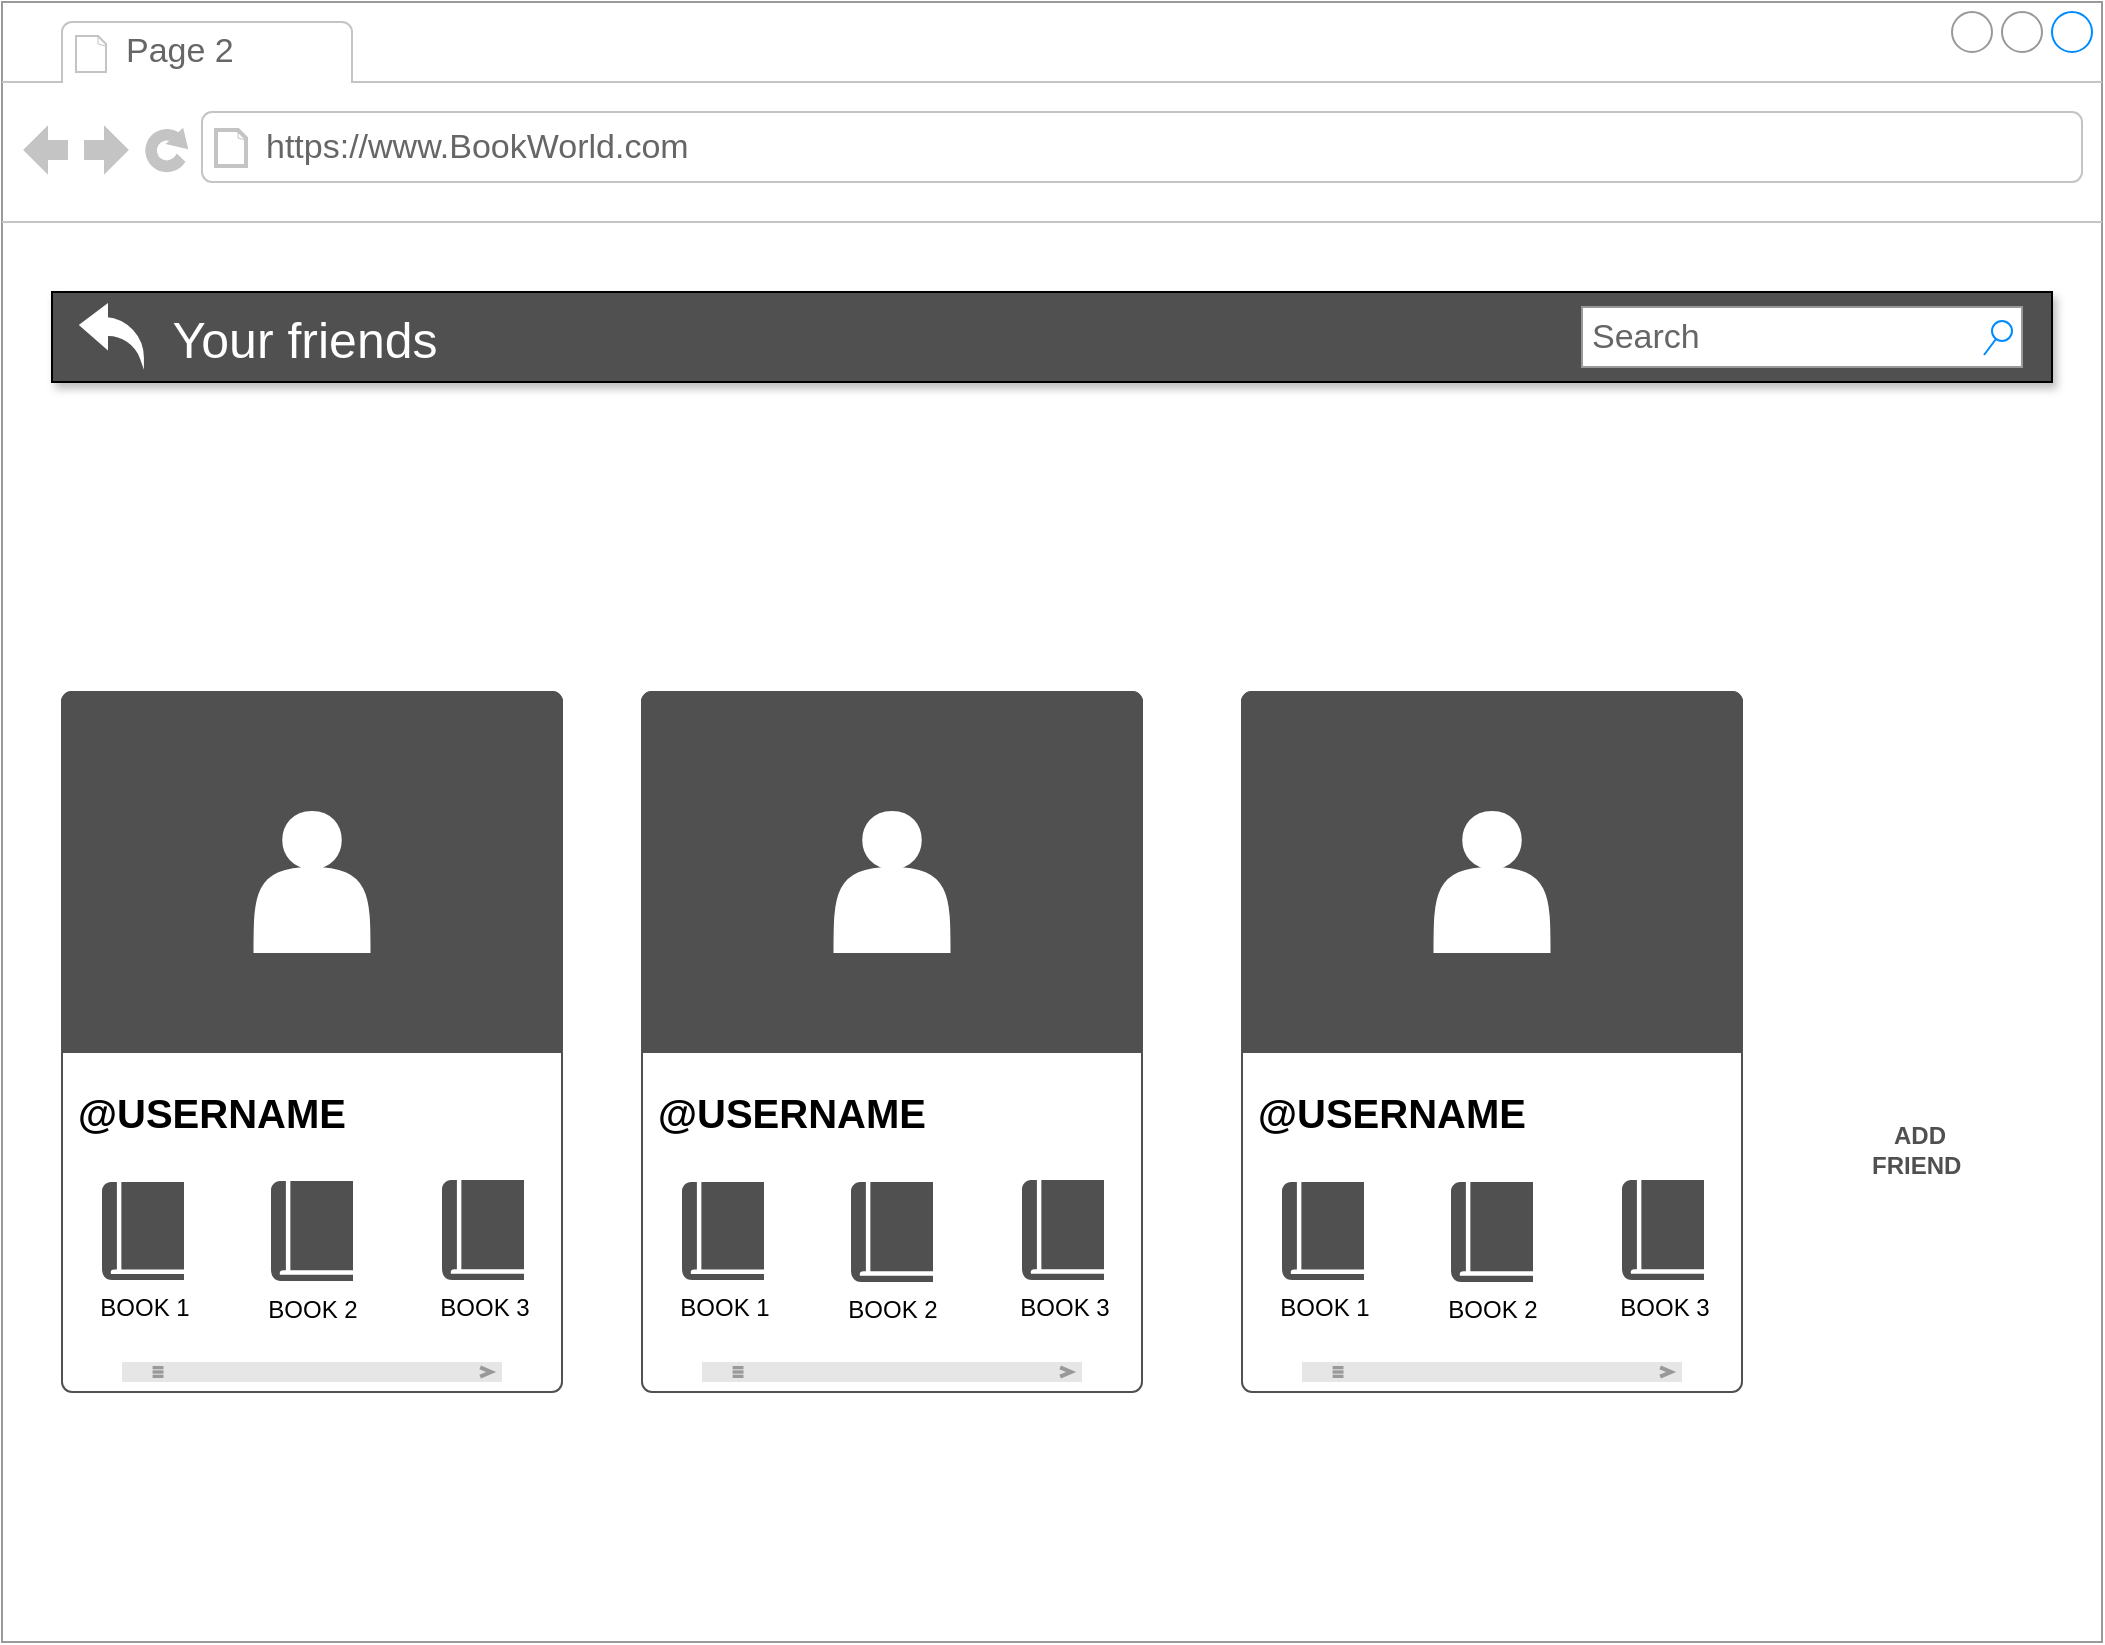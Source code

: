 <mxfile version="20.4.0" type="device"><diagram name="Page-1" id="2cc2dc42-3aac-f2a9-1cec-7a8b7cbee084"><mxGraphModel dx="1295" dy="1027" grid="1" gridSize="10" guides="1" tooltips="1" connect="1" arrows="1" fold="1" page="1" pageScale="1" pageWidth="1100" pageHeight="850" background="none" math="0" shadow="0"><root><mxCell id="0"/><mxCell id="1" parent="0"/><mxCell id="7026571954dc6520-1" value="" style="strokeWidth=1;shadow=0;dashed=0;align=center;html=1;shape=mxgraph.mockup.containers.browserWindow;rSize=0;strokeColor=#999999;mainText=,;recursiveResize=0;rounded=0;labelBackgroundColor=none;fontFamily=Verdana;fontSize=12" parent="1" vertex="1"><mxGeometry x="50" y="20" width="1050" height="820" as="geometry"/></mxCell><mxCell id="7026571954dc6520-2" value="Page 2" style="strokeWidth=1;shadow=0;dashed=0;align=center;html=1;shape=mxgraph.mockup.containers.anchor;fontSize=17;fontColor=#666666;align=left;" parent="7026571954dc6520-1" vertex="1"><mxGeometry x="60" y="12" width="110" height="26" as="geometry"/></mxCell><mxCell id="7026571954dc6520-3" value="https://www.BookWorld.com" style="strokeWidth=1;shadow=0;dashed=0;align=center;html=1;shape=mxgraph.mockup.containers.anchor;rSize=0;fontSize=17;fontColor=#666666;align=left;" parent="7026571954dc6520-1" vertex="1"><mxGeometry x="130" y="60" width="250" height="26" as="geometry"/></mxCell><mxCell id="U3Ar3PHVnToIejEtaRyR-1" value="" style="rounded=0;whiteSpace=wrap;html=1;shadow=1;fontSize=15;fontColor=#FFFFFF;fillColor=#505050;" vertex="1" parent="7026571954dc6520-1"><mxGeometry x="25" y="145" width="1000" height="45" as="geometry"/></mxCell><mxCell id="7026571954dc6520-14" value="Search" style="strokeWidth=1;shadow=0;dashed=0;align=center;html=1;shape=mxgraph.mockup.forms.searchBox;strokeColor=#999999;mainText=;strokeColor2=#008cff;fontColor=#666666;fontSize=17;align=left;spacingLeft=3;rounded=0;labelBackgroundColor=none;" parent="7026571954dc6520-1" vertex="1"><mxGeometry x="790" y="152.5" width="220" height="30" as="geometry"/></mxCell><mxCell id="U3Ar3PHVnToIejEtaRyR-2" value="&lt;font style=&quot;font-size: 25px;&quot;&gt;Your friends&amp;nbsp;&lt;/font&gt;" style="text;html=1;strokeColor=none;fillColor=none;align=center;verticalAlign=middle;whiteSpace=wrap;rounded=0;shadow=1;fontSize=25;fontColor=#FFFFFF;" vertex="1" parent="7026571954dc6520-1"><mxGeometry x="70" y="152.5" width="170" height="30" as="geometry"/></mxCell><mxCell id="U3Ar3PHVnToIejEtaRyR-3" value="" style="html=1;verticalLabelPosition=bottom;align=center;labelBackgroundColor=#ffffff;verticalAlign=top;strokeWidth=2;strokeColor=#FFFFFF;shadow=0;dashed=0;shape=mxgraph.ios7.icons.back;" vertex="1" parent="7026571954dc6520-1"><mxGeometry x="40" y="152.5" width="30" height="25.5" as="geometry"/></mxCell><mxCell id="U3Ar3PHVnToIejEtaRyR-4" value="&lt;span style=&quot;font-size: 20px;&quot;&gt;&lt;b&gt;&lt;br&gt;&lt;/b&gt;&lt;/span&gt;" style="html=1;shadow=0;dashed=0;shape=mxgraph.bootstrap.rrect;rSize=5;strokeColor=#505050;html=1;whiteSpace=wrap;fillColor=#ffffff;fontColor=#000000;verticalAlign=bottom;align=left;spacing=20;spacingBottom=50;fontSize=14;" vertex="1" parent="7026571954dc6520-1"><mxGeometry x="30" y="345" width="250" height="350" as="geometry"/></mxCell><mxCell id="U3Ar3PHVnToIejEtaRyR-5" value="" style="html=1;shadow=0;dashed=0;shape=mxgraph.bootstrap.topButton;rSize=5;perimeter=none;whiteSpace=wrap;fillColor=#505050;strokeColor=#505050;fontColor=#DEE2E6;resizeWidth=1;fontSize=18;" vertex="1" parent="U3Ar3PHVnToIejEtaRyR-4"><mxGeometry width="250" height="180" relative="1" as="geometry"/></mxCell><mxCell id="U3Ar3PHVnToIejEtaRyR-17" value="" style="shape=actor;whiteSpace=wrap;html=1;strokeColor=#FFFFFF;fillColor=#FFFFFF;gradientColor=none;" vertex="1" parent="U3Ar3PHVnToIejEtaRyR-4"><mxGeometry x="96.25" y="60" width="57.5" height="70" as="geometry"/></mxCell><mxCell id="U3Ar3PHVnToIejEtaRyR-18" value="&lt;b style=&quot;font-size: 20px; text-align: left;&quot;&gt;@USERNAME&lt;/b&gt;" style="text;html=1;strokeColor=none;fillColor=none;align=center;verticalAlign=middle;whiteSpace=wrap;rounded=0;" vertex="1" parent="U3Ar3PHVnToIejEtaRyR-4"><mxGeometry x="10" y="200" width="130" height="20" as="geometry"/></mxCell><mxCell id="U3Ar3PHVnToIejEtaRyR-19" value="BOOK 1" style="sketch=0;pointerEvents=1;shadow=0;dashed=0;html=1;strokeColor=none;fillColor=#505050;labelPosition=center;verticalLabelPosition=bottom;verticalAlign=top;outlineConnect=0;align=center;shape=mxgraph.office.concepts.book_journal;" vertex="1" parent="U3Ar3PHVnToIejEtaRyR-4"><mxGeometry x="20" y="245" width="41" height="49" as="geometry"/></mxCell><mxCell id="U3Ar3PHVnToIejEtaRyR-21" value="BOOK 2" style="sketch=0;pointerEvents=1;shadow=0;dashed=0;html=1;strokeColor=none;fillColor=#505050;labelPosition=center;verticalLabelPosition=bottom;verticalAlign=top;outlineConnect=0;align=center;shape=mxgraph.office.concepts.book_journal;" vertex="1" parent="U3Ar3PHVnToIejEtaRyR-4"><mxGeometry x="104.5" y="244.5" width="41" height="50" as="geometry"/></mxCell><mxCell id="U3Ar3PHVnToIejEtaRyR-25" value="BOOK 3" style="sketch=0;pointerEvents=1;shadow=0;dashed=0;html=1;strokeColor=none;fillColor=#505050;labelPosition=center;verticalLabelPosition=bottom;verticalAlign=top;outlineConnect=0;align=center;shape=mxgraph.office.concepts.book_journal;" vertex="1" parent="U3Ar3PHVnToIejEtaRyR-4"><mxGeometry x="190" y="244" width="41" height="50" as="geometry"/></mxCell><mxCell id="U3Ar3PHVnToIejEtaRyR-43" value="" style="strokeWidth=1;html=1;shadow=0;dashed=0;shape=mxgraph.android.action_bar;fillColor=#E6E6E6;strokeColor=#c0c0c0;strokeWidth=2;fontColor=#505050;flipH=1;" vertex="1" parent="U3Ar3PHVnToIejEtaRyR-4"><mxGeometry x="30" y="335" width="190" height="10" as="geometry"/></mxCell><mxCell id="U3Ar3PHVnToIejEtaRyR-26" value="&lt;span style=&quot;font-size: 20px;&quot;&gt;&lt;b&gt;&lt;br&gt;&lt;/b&gt;&lt;/span&gt;" style="html=1;shadow=0;dashed=0;shape=mxgraph.bootstrap.rrect;rSize=5;strokeColor=#505050;html=1;whiteSpace=wrap;fillColor=#ffffff;fontColor=#000000;verticalAlign=bottom;align=left;spacing=20;spacingBottom=50;fontSize=14;" vertex="1" parent="7026571954dc6520-1"><mxGeometry x="320" y="345" width="250" height="350" as="geometry"/></mxCell><mxCell id="U3Ar3PHVnToIejEtaRyR-27" value="" style="html=1;shadow=0;dashed=0;shape=mxgraph.bootstrap.topButton;rSize=5;perimeter=none;whiteSpace=wrap;fillColor=#505050;strokeColor=#505050;fontColor=#DEE2E6;resizeWidth=1;fontSize=18;" vertex="1" parent="U3Ar3PHVnToIejEtaRyR-26"><mxGeometry width="250" height="180" relative="1" as="geometry"/></mxCell><mxCell id="U3Ar3PHVnToIejEtaRyR-28" value="" style="shape=actor;whiteSpace=wrap;html=1;strokeColor=#FFFFFF;fillColor=#FFFFFF;gradientColor=none;" vertex="1" parent="U3Ar3PHVnToIejEtaRyR-26"><mxGeometry x="96.25" y="60" width="57.5" height="70" as="geometry"/></mxCell><mxCell id="U3Ar3PHVnToIejEtaRyR-29" value="&lt;b style=&quot;font-size: 20px; text-align: left;&quot;&gt;@USERNAME&lt;/b&gt;" style="text;html=1;strokeColor=none;fillColor=none;align=center;verticalAlign=middle;whiteSpace=wrap;rounded=0;" vertex="1" parent="U3Ar3PHVnToIejEtaRyR-26"><mxGeometry x="10" y="200" width="130" height="20" as="geometry"/></mxCell><mxCell id="U3Ar3PHVnToIejEtaRyR-30" value="BOOK 1" style="sketch=0;pointerEvents=1;shadow=0;dashed=0;html=1;strokeColor=none;fillColor=#505050;labelPosition=center;verticalLabelPosition=bottom;verticalAlign=top;outlineConnect=0;align=center;shape=mxgraph.office.concepts.book_journal;" vertex="1" parent="U3Ar3PHVnToIejEtaRyR-26"><mxGeometry x="20" y="245" width="41" height="49" as="geometry"/></mxCell><mxCell id="U3Ar3PHVnToIejEtaRyR-31" value="BOOK 2" style="sketch=0;pointerEvents=1;shadow=0;dashed=0;html=1;strokeColor=none;fillColor=#505050;labelPosition=center;verticalLabelPosition=bottom;verticalAlign=top;outlineConnect=0;align=center;shape=mxgraph.office.concepts.book_journal;" vertex="1" parent="U3Ar3PHVnToIejEtaRyR-26"><mxGeometry x="104.5" y="245" width="41" height="50" as="geometry"/></mxCell><mxCell id="U3Ar3PHVnToIejEtaRyR-32" value="BOOK 3" style="sketch=0;pointerEvents=1;shadow=0;dashed=0;html=1;strokeColor=none;fillColor=#505050;labelPosition=center;verticalLabelPosition=bottom;verticalAlign=top;outlineConnect=0;align=center;shape=mxgraph.office.concepts.book_journal;" vertex="1" parent="U3Ar3PHVnToIejEtaRyR-26"><mxGeometry x="190" y="244" width="41" height="50" as="geometry"/></mxCell><mxCell id="U3Ar3PHVnToIejEtaRyR-44" value="" style="strokeWidth=1;html=1;shadow=0;dashed=0;shape=mxgraph.android.action_bar;fillColor=#E6E6E6;strokeColor=#c0c0c0;strokeWidth=2;fontColor=#505050;flipH=1;" vertex="1" parent="U3Ar3PHVnToIejEtaRyR-26"><mxGeometry x="30" y="335" width="190" height="10" as="geometry"/></mxCell><mxCell id="U3Ar3PHVnToIejEtaRyR-33" value="&lt;span style=&quot;font-size: 20px;&quot;&gt;&lt;b&gt;&lt;br&gt;&lt;/b&gt;&lt;/span&gt;" style="html=1;shadow=0;dashed=0;shape=mxgraph.bootstrap.rrect;rSize=5;strokeColor=#505050;html=1;whiteSpace=wrap;fillColor=#ffffff;fontColor=#000000;verticalAlign=bottom;align=left;spacing=20;spacingBottom=50;fontSize=14;" vertex="1" parent="7026571954dc6520-1"><mxGeometry x="620" y="345" width="250" height="350" as="geometry"/></mxCell><mxCell id="U3Ar3PHVnToIejEtaRyR-34" value="" style="html=1;shadow=0;dashed=0;shape=mxgraph.bootstrap.topButton;rSize=5;perimeter=none;whiteSpace=wrap;fillColor=#505050;strokeColor=#505050;fontColor=#DEE2E6;resizeWidth=1;fontSize=18;" vertex="1" parent="U3Ar3PHVnToIejEtaRyR-33"><mxGeometry width="250" height="180" relative="1" as="geometry"/></mxCell><mxCell id="U3Ar3PHVnToIejEtaRyR-35" value="" style="shape=actor;whiteSpace=wrap;html=1;strokeColor=#FFFFFF;fillColor=#FFFFFF;gradientColor=none;" vertex="1" parent="U3Ar3PHVnToIejEtaRyR-33"><mxGeometry x="96.25" y="60" width="57.5" height="70" as="geometry"/></mxCell><mxCell id="U3Ar3PHVnToIejEtaRyR-36" value="&lt;b style=&quot;font-size: 20px; text-align: left;&quot;&gt;@USERNAME&lt;/b&gt;" style="text;html=1;strokeColor=none;fillColor=none;align=center;verticalAlign=middle;whiteSpace=wrap;rounded=0;" vertex="1" parent="U3Ar3PHVnToIejEtaRyR-33"><mxGeometry x="10" y="200" width="130" height="20" as="geometry"/></mxCell><mxCell id="U3Ar3PHVnToIejEtaRyR-37" value="BOOK 1" style="sketch=0;pointerEvents=1;shadow=0;dashed=0;html=1;strokeColor=none;fillColor=#505050;labelPosition=center;verticalLabelPosition=bottom;verticalAlign=top;outlineConnect=0;align=center;shape=mxgraph.office.concepts.book_journal;" vertex="1" parent="U3Ar3PHVnToIejEtaRyR-33"><mxGeometry x="20" y="245" width="41" height="49" as="geometry"/></mxCell><mxCell id="U3Ar3PHVnToIejEtaRyR-38" value="BOOK 2" style="sketch=0;pointerEvents=1;shadow=0;dashed=0;html=1;strokeColor=none;fillColor=#505050;labelPosition=center;verticalLabelPosition=bottom;verticalAlign=top;outlineConnect=0;align=center;shape=mxgraph.office.concepts.book_journal;" vertex="1" parent="U3Ar3PHVnToIejEtaRyR-33"><mxGeometry x="104.5" y="245" width="41" height="50" as="geometry"/></mxCell><mxCell id="U3Ar3PHVnToIejEtaRyR-39" value="BOOK 3" style="sketch=0;pointerEvents=1;shadow=0;dashed=0;html=1;strokeColor=none;fillColor=#505050;labelPosition=center;verticalLabelPosition=bottom;verticalAlign=top;outlineConnect=0;align=center;shape=mxgraph.office.concepts.book_journal;" vertex="1" parent="U3Ar3PHVnToIejEtaRyR-33"><mxGeometry x="190" y="244" width="41" height="50" as="geometry"/></mxCell><mxCell id="U3Ar3PHVnToIejEtaRyR-45" value="" style="strokeWidth=1;html=1;shadow=0;dashed=0;shape=mxgraph.android.action_bar;fillColor=#E6E6E6;strokeColor=#c0c0c0;strokeWidth=2;fontColor=#505050;flipH=1;" vertex="1" parent="U3Ar3PHVnToIejEtaRyR-33"><mxGeometry x="30" y="335" width="190" height="10" as="geometry"/></mxCell><mxCell id="U3Ar3PHVnToIejEtaRyR-41" value="" style="shape=image;html=1;verticalAlign=top;verticalLabelPosition=bottom;labelBackgroundColor=#ffffff;imageAspect=0;aspect=fixed;image=https://cdn4.iconfinder.com/data/icons/ionicons/512/icon-ios7-plus-outline-128.png;strokeColor=#FFFFFF;fillColor=#FFFFFF;gradientColor=none;" vertex="1" parent="7026571954dc6520-1"><mxGeometry x="920" y="481" width="78" height="78" as="geometry"/></mxCell><mxCell id="U3Ar3PHVnToIejEtaRyR-42" value="&lt;b&gt;&lt;font color=&quot;#505050&quot;&gt;ADD FRIEND&lt;/font&gt;&lt;/b&gt;&amp;nbsp;" style="text;html=1;strokeColor=none;fillColor=none;align=center;verticalAlign=middle;whiteSpace=wrap;rounded=0;" vertex="1" parent="7026571954dc6520-1"><mxGeometry x="929" y="559" width="60" height="30" as="geometry"/></mxCell></root></mxGraphModel></diagram></mxfile>